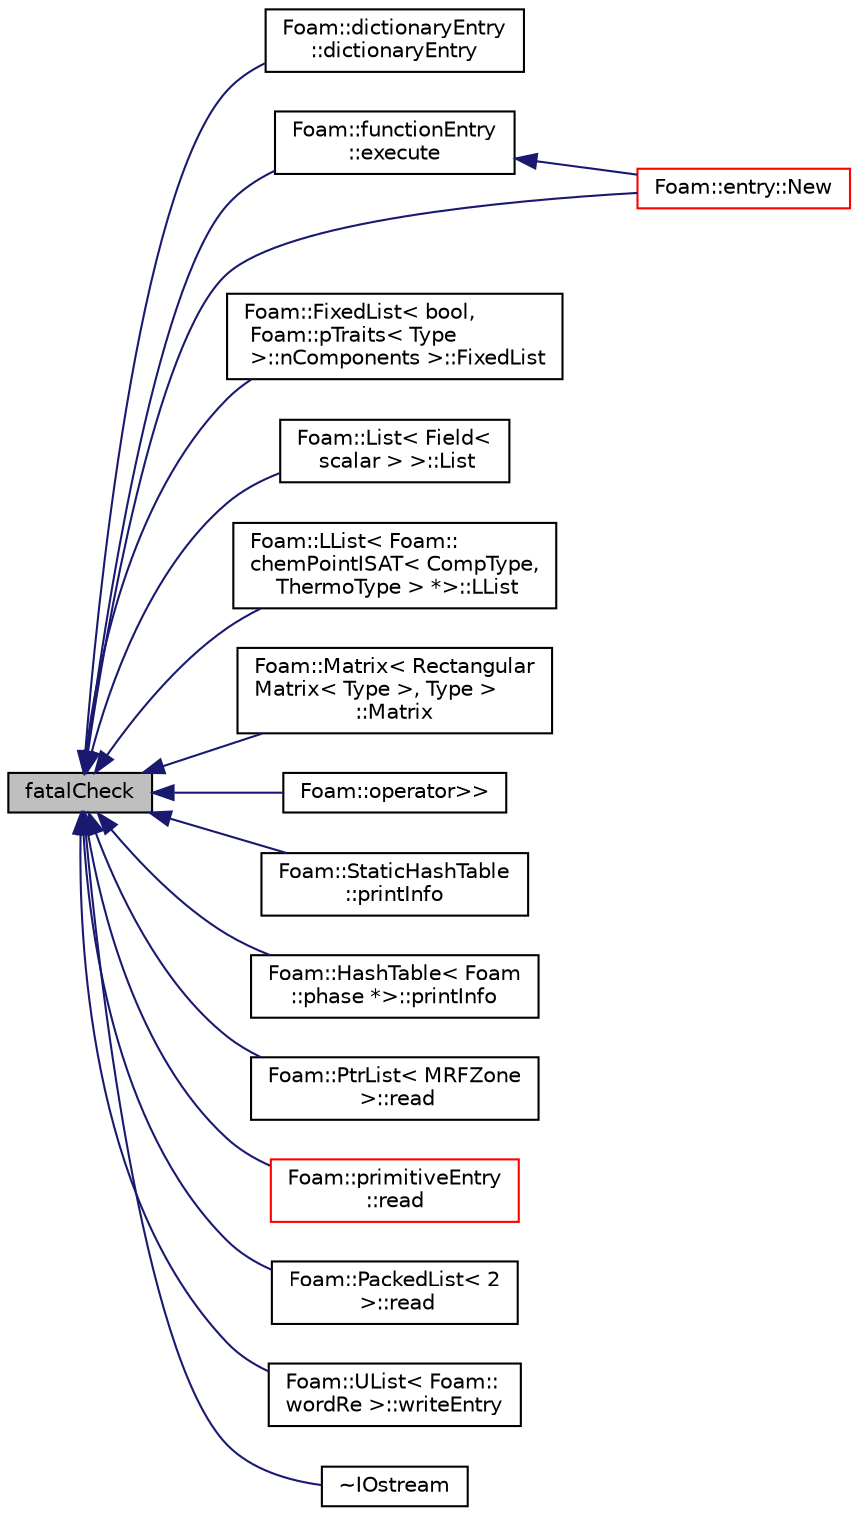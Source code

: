 digraph "fatalCheck"
{
  bgcolor="transparent";
  edge [fontname="Helvetica",fontsize="10",labelfontname="Helvetica",labelfontsize="10"];
  node [fontname="Helvetica",fontsize="10",shape=record];
  rankdir="LR";
  Node1126 [label="fatalCheck",height=0.2,width=0.4,color="black", fillcolor="grey75", style="filled", fontcolor="black"];
  Node1126 -> Node1127 [dir="back",color="midnightblue",fontsize="10",style="solid",fontname="Helvetica"];
  Node1127 [label="Foam::dictionaryEntry\l::dictionaryEntry",height=0.2,width=0.4,color="black",URL="$a27133.html#a168531ee003d4e9aea856be2a11327dc",tooltip="Construct from the parent dictionary and Istream. "];
  Node1126 -> Node1128 [dir="back",color="midnightblue",fontsize="10",style="solid",fontname="Helvetica"];
  Node1128 [label="Foam::functionEntry\l::execute",height=0.2,width=0.4,color="black",URL="$a27149.html#a69734246e20b250d3c8cabe9a484fc55",tooltip="Execute the functionEntry in a sub-dict context. "];
  Node1128 -> Node1129 [dir="back",color="midnightblue",fontsize="10",style="solid",fontname="Helvetica"];
  Node1129 [label="Foam::entry::New",height=0.2,width=0.4,color="red",URL="$a27137.html#a8a226a546ec766d55192e65b55f87715",tooltip="Construct from Istream and insert into dictionary. "];
  Node1126 -> Node1136 [dir="back",color="midnightblue",fontsize="10",style="solid",fontname="Helvetica"];
  Node1136 [label="Foam::FixedList\< bool,\l Foam::pTraits\< Type\l \>::nComponents \>::FixedList",height=0.2,width=0.4,color="black",URL="$a27009.html#a96fc89cc5cd7ef81f0d49bfb25247021",tooltip="Construct from Istream. "];
  Node1126 -> Node1137 [dir="back",color="midnightblue",fontsize="10",style="solid",fontname="Helvetica"];
  Node1137 [label="Foam::List\< Field\<\l scalar \> \>::List",height=0.2,width=0.4,color="black",URL="$a26833.html#a14f9ee6bb196d1f585f55ea49dc15a0c",tooltip="Construct from Istream. "];
  Node1126 -> Node1138 [dir="back",color="midnightblue",fontsize="10",style="solid",fontname="Helvetica"];
  Node1138 [label="Foam::LList\< Foam::\lchemPointISAT\< CompType,\l ThermoType \> *\>::LList",height=0.2,width=0.4,color="black",URL="$a26905.html#aa632aa973f33404a158c0481ead8a78b",tooltip="Construct from Istream. "];
  Node1126 -> Node1139 [dir="back",color="midnightblue",fontsize="10",style="solid",fontname="Helvetica"];
  Node1139 [label="Foam::Matrix\< Rectangular\lMatrix\< Type \>, Type \>\l::Matrix",height=0.2,width=0.4,color="black",URL="$a27889.html#aa92976d4353b6683c4f4b1b50a536502",tooltip="Construct from Istream. "];
  Node1126 -> Node1129 [dir="back",color="midnightblue",fontsize="10",style="solid",fontname="Helvetica"];
  Node1126 -> Node1140 [dir="back",color="midnightblue",fontsize="10",style="solid",fontname="Helvetica"];
  Node1140 [label="Foam::operator\>\>",height=0.2,width=0.4,color="black",URL="$a21851.html#a1f3f7088d8d5d65fbdaab2999592eac4"];
  Node1126 -> Node1141 [dir="back",color="midnightblue",fontsize="10",style="solid",fontname="Helvetica"];
  Node1141 [label="Foam::StaticHashTable\l::printInfo",height=0.2,width=0.4,color="black",URL="$a26881.html#a4630bfbe0bfbb22452195c1644979442",tooltip="Print information. "];
  Node1126 -> Node1142 [dir="back",color="midnightblue",fontsize="10",style="solid",fontname="Helvetica"];
  Node1142 [label="Foam::HashTable\< Foam\l::phase *\>::printInfo",height=0.2,width=0.4,color="black",URL="$a26841.html#a4630bfbe0bfbb22452195c1644979442",tooltip="Print information. "];
  Node1126 -> Node1143 [dir="back",color="midnightblue",fontsize="10",style="solid",fontname="Helvetica"];
  Node1143 [label="Foam::PtrList\< MRFZone\l \>::read",height=0.2,width=0.4,color="black",URL="$a27029.html#a13f28f6f50da188010f20f60b92f4f39",tooltip="Read from Istream using given Istream constructor class. "];
  Node1126 -> Node1144 [dir="back",color="midnightblue",fontsize="10",style="solid",fontname="Helvetica"];
  Node1144 [label="Foam::primitiveEntry\l::read",height=0.2,width=0.4,color="red",URL="$a27177.html#aec631c08ab1cd21bac04fbc797c9c5fb",tooltip="Read tokens from the given stream. "];
  Node1126 -> Node1151 [dir="back",color="midnightblue",fontsize="10",style="solid",fontname="Helvetica"];
  Node1151 [label="Foam::PackedList\< 2\l \>::read",height=0.2,width=0.4,color="black",URL="$a27053.html#a223c472410515286cf5050b0b7b37396",tooltip="Clear list and read from stream. "];
  Node1126 -> Node1152 [dir="back",color="midnightblue",fontsize="10",style="solid",fontname="Helvetica"];
  Node1152 [label="Foam::UList\< Foam::\lwordRe \>::writeEntry",height=0.2,width=0.4,color="black",URL="$a26837.html#ab40cda08e1d63badc1dbc7c31005601e",tooltip="Write the UList as a dictionary entry with keyword. "];
  Node1126 -> Node1153 [dir="back",color="midnightblue",fontsize="10",style="solid",fontname="Helvetica"];
  Node1153 [label="~IOstream",height=0.2,width=0.4,color="black",URL="$a27333.html#aa9fcba48c7969515b30155d04547feaa",tooltip="Destructor. "];
}
